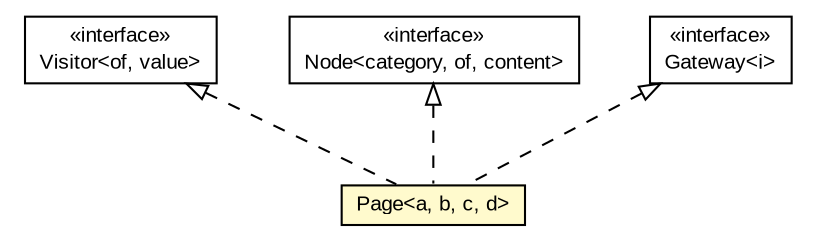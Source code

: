 #!/usr/local/bin/dot
#
# Class diagram 
# Generated by UMLGraph version R5_5-8-g8c637c (http://www.umlgraph.org/)
#

digraph G {
	edge [fontname="arial",fontsize=10,labelfontname="arial",labelfontsize=10];
	node [fontname="arial",fontsize=10,shape=plaintext];
	nodesep=0.25;
	ranksep=0.5;
	// html.composite.Page<a, b, c, d>
	c194 [label=<<table title="html.composite.Page" border="0" cellborder="1" cellspacing="0" cellpadding="2" port="p" bgcolor="lemonChiffon" href="./Page.html">
		<tr><td><table border="0" cellspacing="0" cellpadding="1">
<tr><td align="center" balign="center"> Page&lt;a, b, c, d&gt; </td></tr>
		</table></td></tr>
		</table>>, URL="./Page.html", fontname="arial", fontcolor="black", fontsize=10.0];
	// html.Visitor<of, value>
	c201 [label=<<table title="html.Visitor" border="0" cellborder="1" cellspacing="0" cellpadding="2" port="p" href="../Visitor.html">
		<tr><td><table border="0" cellspacing="0" cellpadding="1">
<tr><td align="center" balign="center"> &#171;interface&#187; </td></tr>
<tr><td align="center" balign="center"> Visitor&lt;of, value&gt; </td></tr>
		</table></td></tr>
		</table>>, URL="../Visitor.html", fontname="arial", fontcolor="black", fontsize=10.0];
	// html.Node<category, of, content>
	c202 [label=<<table title="html.Node" border="0" cellborder="1" cellspacing="0" cellpadding="2" port="p" href="../Node.html">
		<tr><td><table border="0" cellspacing="0" cellpadding="1">
<tr><td align="center" balign="center"> &#171;interface&#187; </td></tr>
<tr><td align="center" balign="center"> Node&lt;category, of, content&gt; </td></tr>
		</table></td></tr>
		</table>>, URL="../Node.html", fontname="arial", fontcolor="black", fontsize=10.0];
	// html.Gateway<i>
	c204 [label=<<table title="html.Gateway" border="0" cellborder="1" cellspacing="0" cellpadding="2" port="p" href="../Gateway.html">
		<tr><td><table border="0" cellspacing="0" cellpadding="1">
<tr><td align="center" balign="center"> &#171;interface&#187; </td></tr>
<tr><td align="center" balign="center"> Gateway&lt;i&gt; </td></tr>
		</table></td></tr>
		</table>>, URL="../Gateway.html", fontname="arial", fontcolor="black", fontsize=10.0];
	//html.composite.Page<a, b, c, d> implements html.Node<category, of, content>
	c202:p -> c194:p [dir=back,arrowtail=empty,style=dashed];
	//html.composite.Page<a, b, c, d> implements html.Visitor<of, value>
	c201:p -> c194:p [dir=back,arrowtail=empty,style=dashed];
	//html.composite.Page<a, b, c, d> implements html.Gateway<i>
	c204:p -> c194:p [dir=back,arrowtail=empty,style=dashed];
}


